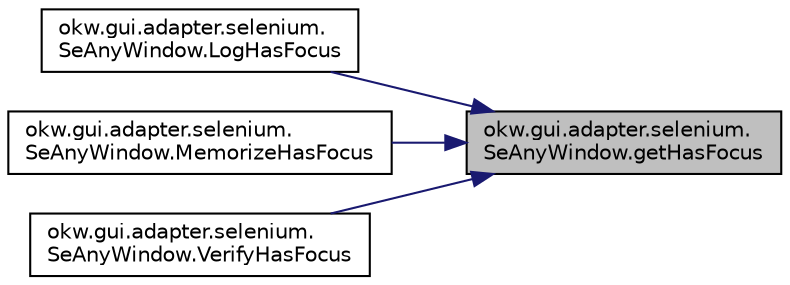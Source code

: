 digraph "okw.gui.adapter.selenium.SeAnyWindow.getHasFocus"
{
 // INTERACTIVE_SVG=YES
 // LATEX_PDF_SIZE
  edge [fontname="Helvetica",fontsize="10",labelfontname="Helvetica",labelfontsize="10"];
  node [fontname="Helvetica",fontsize="10",shape=record];
  rankdir="RL";
  Node91 [label="okw.gui.adapter.selenium.\lSeAnyWindow.getHasFocus",height=0.2,width=0.4,color="black", fillcolor="grey75", style="filled", fontcolor="black",tooltip="Methode liefert den aktuellen Zustand Wert des Focus."];
  Node91 -> Node92 [dir="back",color="midnightblue",fontsize="10",style="solid",fontname="Helvetica"];
  Node92 [label="okw.gui.adapter.selenium.\lSeAnyWindow.LogHasFocus",height=0.2,width=0.4,color="black", fillcolor="white", style="filled",URL="$classokw_1_1gui_1_1adapter_1_1selenium_1_1_se_any_window.html#a81fc0c4d8a2797fc2f67124883b58aa0",tooltip="Ermittelt für LoggeWert, ob das aktuelle Objekt den Fokus hat."];
  Node91 -> Node93 [dir="back",color="midnightblue",fontsize="10",style="solid",fontname="Helvetica"];
  Node93 [label="okw.gui.adapter.selenium.\lSeAnyWindow.MemorizeHasFocus",height=0.2,width=0.4,color="black", fillcolor="white", style="filled",URL="$classokw_1_1gui_1_1adapter_1_1selenium_1_1_se_any_window.html#a9bbcabb6c1d3b95ca94a3bd0921b206c",tooltip="Ermittelt ob das Objekt den Fokus besitz und liefert diesen für das Schlüsselwort MerkeWert."];
  Node91 -> Node94 [dir="back",color="midnightblue",fontsize="10",style="solid",fontname="Helvetica"];
  Node94 [label="okw.gui.adapter.selenium.\lSeAnyWindow.VerifyHasFocus",height=0.2,width=0.4,color="black", fillcolor="white", style="filled",URL="$classokw_1_1gui_1_1adapter_1_1selenium_1_1_se_any_window.html#a079f6f2f15ffbea9cecb9a6a94989df3",tooltip="Ermittelt ob das GUI-Objekt den Fokus hat."];
}
